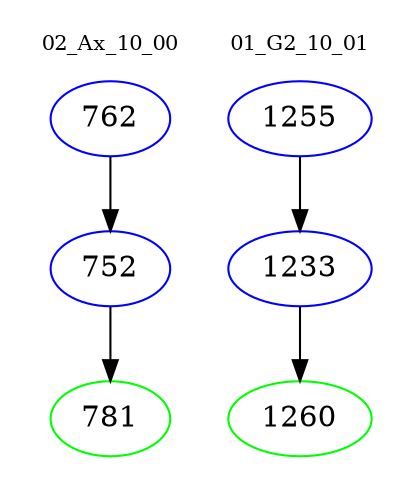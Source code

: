 digraph{
subgraph cluster_0 {
color = white
label = "02_Ax_10_00";
fontsize=10;
T0_762 [label="762", color="blue"]
T0_762 -> T0_752 [color="black"]
T0_752 [label="752", color="blue"]
T0_752 -> T0_781 [color="black"]
T0_781 [label="781", color="green"]
}
subgraph cluster_1 {
color = white
label = "01_G2_10_01";
fontsize=10;
T1_1255 [label="1255", color="blue"]
T1_1255 -> T1_1233 [color="black"]
T1_1233 [label="1233", color="blue"]
T1_1233 -> T1_1260 [color="black"]
T1_1260 [label="1260", color="green"]
}
}

